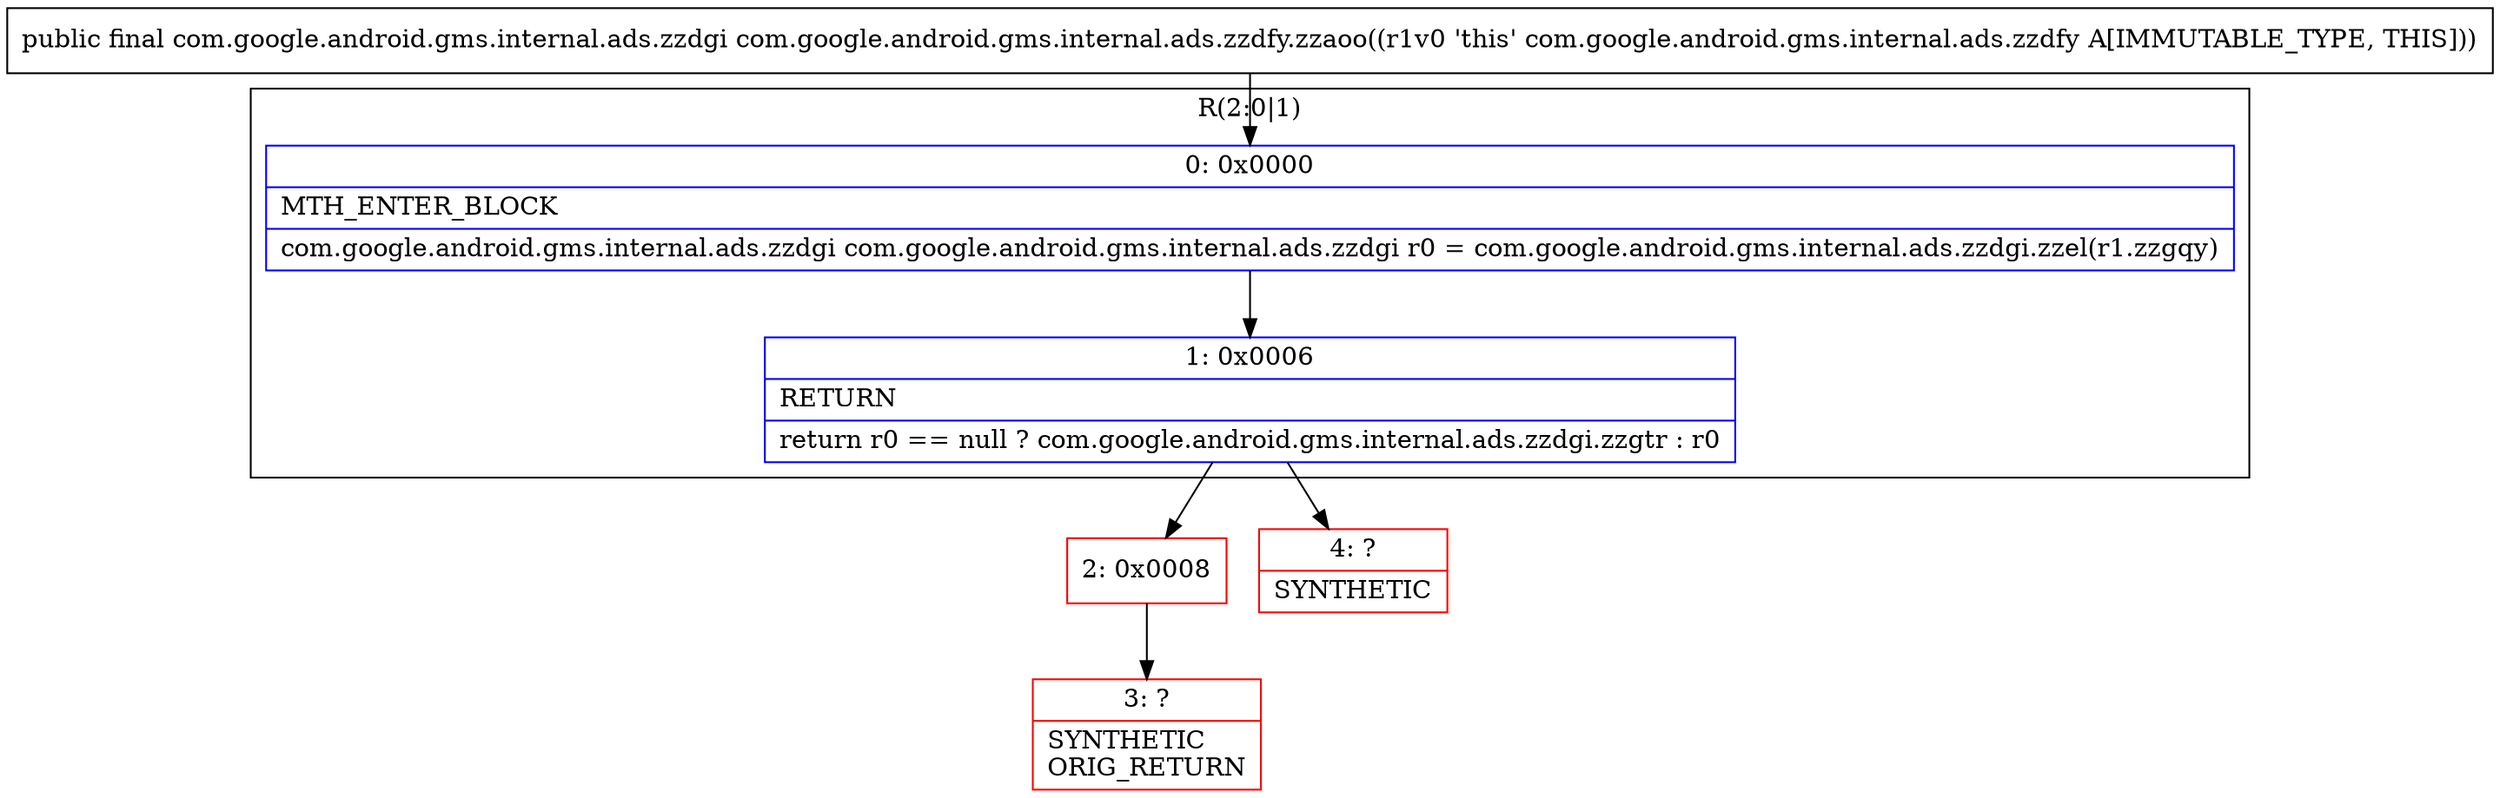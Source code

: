 digraph "CFG forcom.google.android.gms.internal.ads.zzdfy.zzaoo()Lcom\/google\/android\/gms\/internal\/ads\/zzdgi;" {
subgraph cluster_Region_825517127 {
label = "R(2:0|1)";
node [shape=record,color=blue];
Node_0 [shape=record,label="{0\:\ 0x0000|MTH_ENTER_BLOCK\l|com.google.android.gms.internal.ads.zzdgi com.google.android.gms.internal.ads.zzdgi r0 = com.google.android.gms.internal.ads.zzdgi.zzel(r1.zzgqy)\l}"];
Node_1 [shape=record,label="{1\:\ 0x0006|RETURN\l|return r0 == null ? com.google.android.gms.internal.ads.zzdgi.zzgtr : r0\l}"];
}
Node_2 [shape=record,color=red,label="{2\:\ 0x0008}"];
Node_3 [shape=record,color=red,label="{3\:\ ?|SYNTHETIC\lORIG_RETURN\l}"];
Node_4 [shape=record,color=red,label="{4\:\ ?|SYNTHETIC\l}"];
MethodNode[shape=record,label="{public final com.google.android.gms.internal.ads.zzdgi com.google.android.gms.internal.ads.zzdfy.zzaoo((r1v0 'this' com.google.android.gms.internal.ads.zzdfy A[IMMUTABLE_TYPE, THIS])) }"];
MethodNode -> Node_0;
Node_0 -> Node_1;
Node_1 -> Node_2;
Node_1 -> Node_4;
Node_2 -> Node_3;
}

